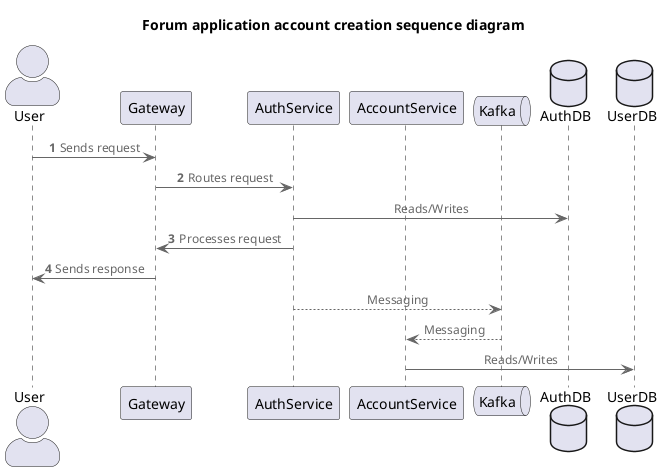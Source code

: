 @startuml SequenceDiagram_AccountCreation
title Forum application account creation sequence diagram
' !include https://raw.githubusercontent.com/plantuml-stdlib/C4-PlantUML/master/C4_Container.puml
!include <C4/C4_Component>

' Containers
actor User as user
participant Gateway as api
participant AuthService as authservice
participant AccountService as accservice
queue Kafka as mq
database AuthDB as authdb
database UserDB as userdb

' Relations
autonumber
user -> api : Sends request
api -> authservice : Routes request
autonumber stop
authservice -> authdb : Reads/Writes
autonumber 3
api <- authservice : Processes request
user <- api : Sends response
autonumber stop

authservice --> mq : Messaging
mq --> accservice : Messaging
accservice -> userdb : Reads/Writes

' SHOW_LEGEND()
@enduml